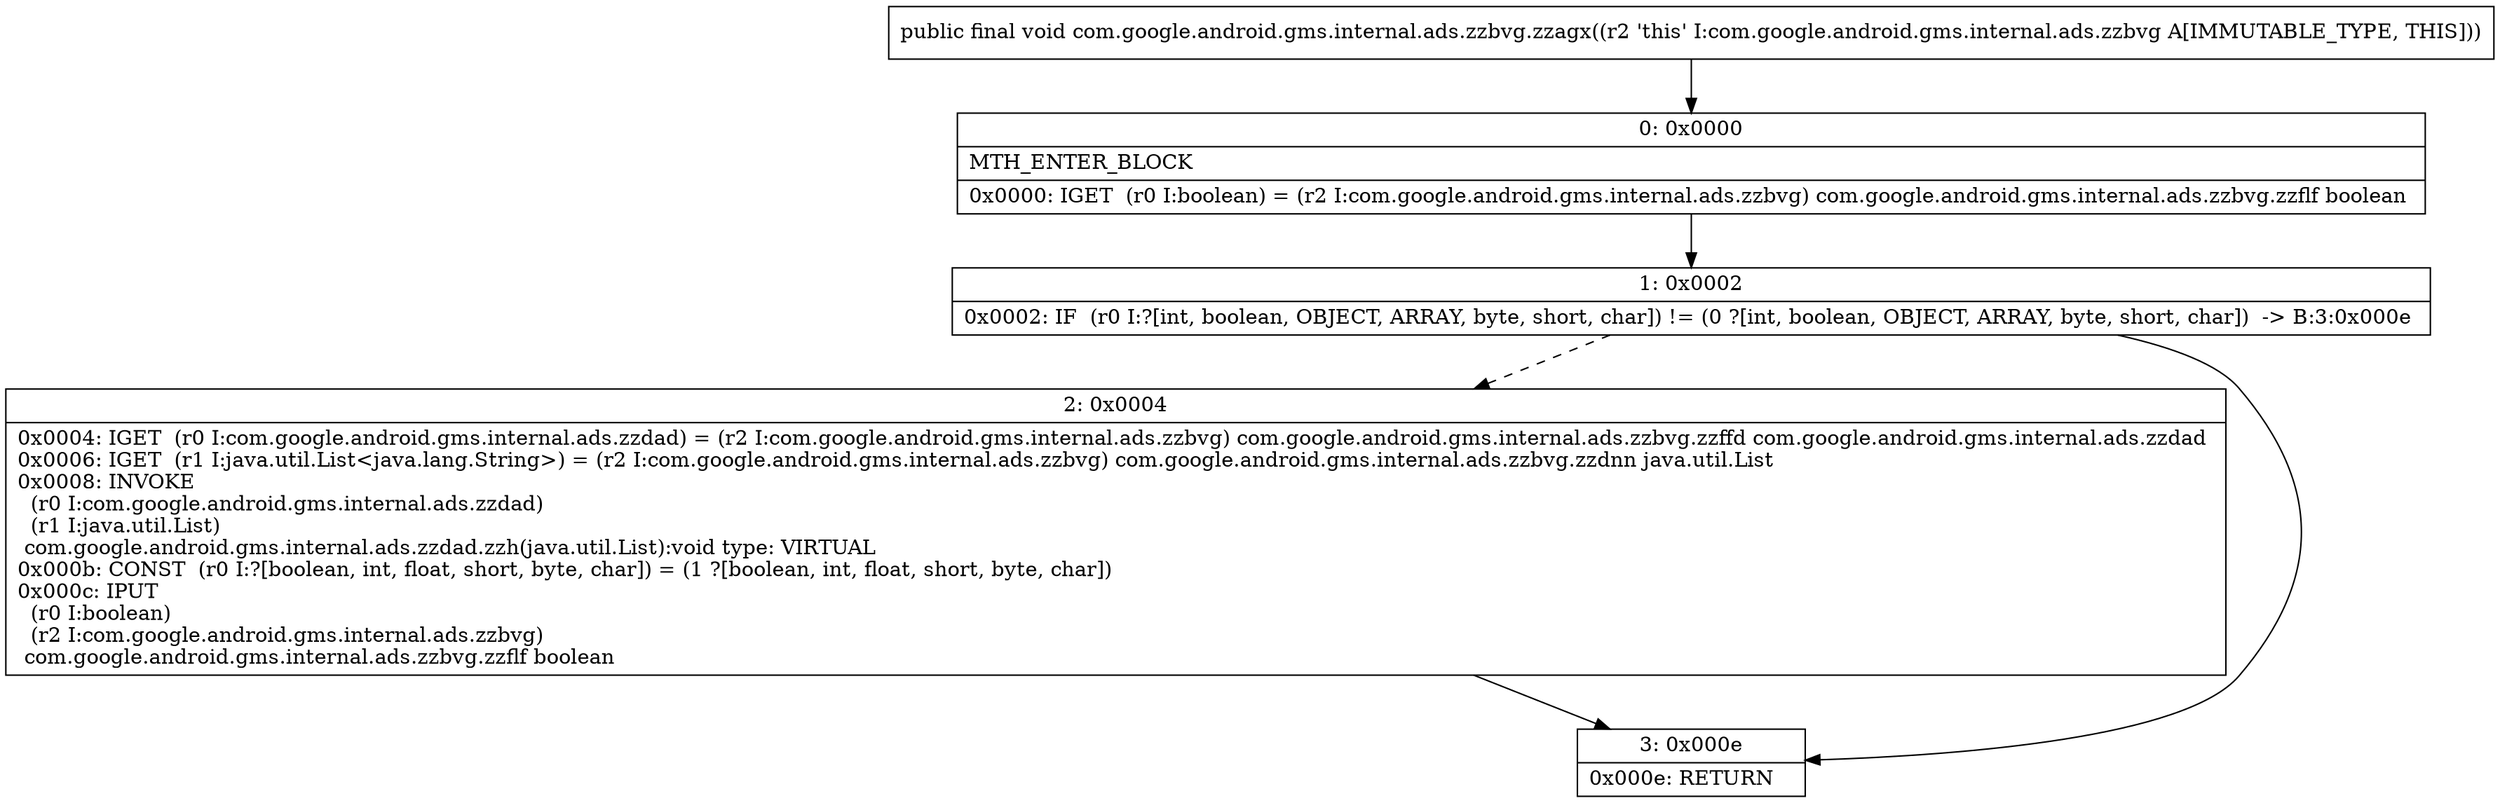 digraph "CFG forcom.google.android.gms.internal.ads.zzbvg.zzagx()V" {
Node_0 [shape=record,label="{0\:\ 0x0000|MTH_ENTER_BLOCK\l|0x0000: IGET  (r0 I:boolean) = (r2 I:com.google.android.gms.internal.ads.zzbvg) com.google.android.gms.internal.ads.zzbvg.zzflf boolean \l}"];
Node_1 [shape=record,label="{1\:\ 0x0002|0x0002: IF  (r0 I:?[int, boolean, OBJECT, ARRAY, byte, short, char]) != (0 ?[int, boolean, OBJECT, ARRAY, byte, short, char])  \-\> B:3:0x000e \l}"];
Node_2 [shape=record,label="{2\:\ 0x0004|0x0004: IGET  (r0 I:com.google.android.gms.internal.ads.zzdad) = (r2 I:com.google.android.gms.internal.ads.zzbvg) com.google.android.gms.internal.ads.zzbvg.zzffd com.google.android.gms.internal.ads.zzdad \l0x0006: IGET  (r1 I:java.util.List\<java.lang.String\>) = (r2 I:com.google.android.gms.internal.ads.zzbvg) com.google.android.gms.internal.ads.zzbvg.zzdnn java.util.List \l0x0008: INVOKE  \l  (r0 I:com.google.android.gms.internal.ads.zzdad)\l  (r1 I:java.util.List)\l com.google.android.gms.internal.ads.zzdad.zzh(java.util.List):void type: VIRTUAL \l0x000b: CONST  (r0 I:?[boolean, int, float, short, byte, char]) = (1 ?[boolean, int, float, short, byte, char]) \l0x000c: IPUT  \l  (r0 I:boolean)\l  (r2 I:com.google.android.gms.internal.ads.zzbvg)\l com.google.android.gms.internal.ads.zzbvg.zzflf boolean \l}"];
Node_3 [shape=record,label="{3\:\ 0x000e|0x000e: RETURN   \l}"];
MethodNode[shape=record,label="{public final void com.google.android.gms.internal.ads.zzbvg.zzagx((r2 'this' I:com.google.android.gms.internal.ads.zzbvg A[IMMUTABLE_TYPE, THIS])) }"];
MethodNode -> Node_0;
Node_0 -> Node_1;
Node_1 -> Node_2[style=dashed];
Node_1 -> Node_3;
Node_2 -> Node_3;
}

